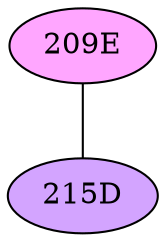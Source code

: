 // The Round Table
graph {
	"209E" [fillcolor="#FFA6FF" style=radial]
	"215D" [fillcolor="#D3A4FF" style=radial]
	"209E" -- "215D" [penwidth=1]
}
